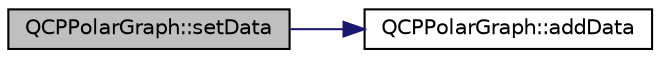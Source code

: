 digraph "QCPPolarGraph::setData"
{
 // LATEX_PDF_SIZE
  edge [fontname="Helvetica",fontsize="10",labelfontname="Helvetica",labelfontsize="10"];
  node [fontname="Helvetica",fontsize="10",shape=record];
  rankdir="LR";
  Node1 [label="QCPPolarGraph::setData",height=0.2,width=0.4,color="black", fillcolor="grey75", style="filled", fontcolor="black",tooltip=" "];
  Node1 -> Node2 [color="midnightblue",fontsize="10",style="solid",fontname="Helvetica"];
  Node2 [label="QCPPolarGraph::addData",height=0.2,width=0.4,color="black", fillcolor="white", style="filled",URL="$classQCPPolarGraph.html#a6b669ceaf3d40378426db1bb727d778f",tooltip=" "];
}
